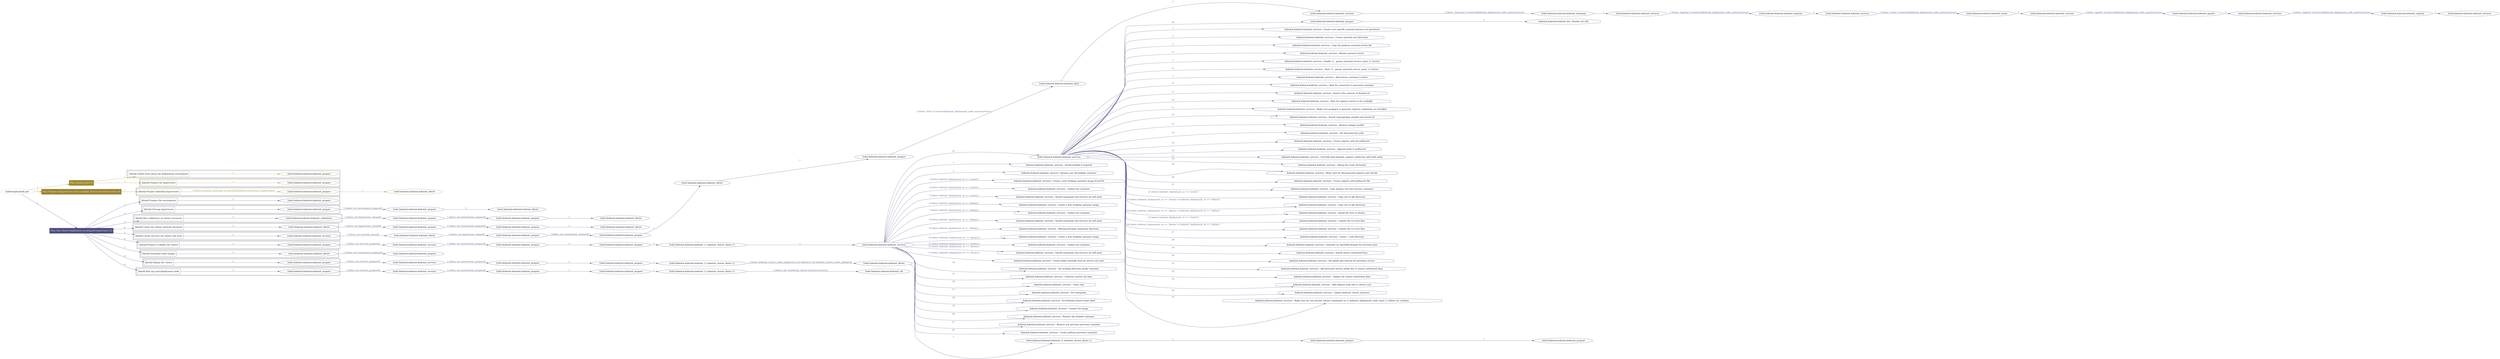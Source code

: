 digraph {
	graph [concentrate=true ordering=in rankdir=LR ratio=fill]
	edge [esep=5 sep=10]
	"kubeinit/playbook.yml" [id=root_node style=dotted]
	play_b68796ab [label="Play: Initial setup (1)" color="#a08a2c" fontcolor="#ffffff" id=play_b68796ab shape=box style=filled tooltip=localhost]
	"kubeinit/playbook.yml" -> play_b68796ab [label="1 " color="#a08a2c" fontcolor="#a08a2c" id=edge_25be5f07 labeltooltip="1 " tooltip="1 "]
	subgraph "kubeinit.kubeinit.kubeinit_prepare" {
		role_e410c166 [label="[role] kubeinit.kubeinit.kubeinit_prepare" color="#a08a2c" id=role_e410c166 tooltip="kubeinit.kubeinit.kubeinit_prepare"]
	}
	subgraph "kubeinit.kubeinit.kubeinit_prepare" {
		role_41ed76d4 [label="[role] kubeinit.kubeinit.kubeinit_prepare" color="#a08a2c" id=role_41ed76d4 tooltip="kubeinit.kubeinit.kubeinit_prepare"]
	}
	subgraph "Play: Initial setup (1)" {
		play_b68796ab -> block_044a6ae9 [label=1 color="#a08a2c" fontcolor="#a08a2c" id=edge_f254a380 labeltooltip=1 tooltip=1]
		subgraph cluster_block_044a6ae9 {
			block_044a6ae9 [label="[block] Gather facts about the deployment environment" color="#a08a2c" id=block_044a6ae9 labeltooltip="Gather facts about the deployment environment" shape=box tooltip="Gather facts about the deployment environment"]
			block_044a6ae9 -> role_e410c166 [label="1 " color="#a08a2c" fontcolor="#a08a2c" id=edge_08c1a591 labeltooltip="1 " tooltip="1 "]
		}
		play_b68796ab -> block_8f17113d [label=2 color="#a08a2c" fontcolor="#a08a2c" id=edge_cbdf1f97 labeltooltip=2 tooltip=2]
		subgraph cluster_block_8f17113d {
			block_8f17113d [label="[block] Prepare the hypervisors" color="#a08a2c" id=block_8f17113d labeltooltip="Prepare the hypervisors" shape=box tooltip="Prepare the hypervisors"]
			block_8f17113d -> role_41ed76d4 [label="1 " color="#a08a2c" fontcolor="#a08a2c" id=edge_a3ee9533 labeltooltip="1 " tooltip="1 "]
		}
	}
	play_ceca1fc5 [label="Play: Prepare all hypervisor hosts to deploy service and cluster nodes (0)" color="#9a8432" fontcolor="#ffffff" id=play_ceca1fc5 shape=box style=filled tooltip="Play: Prepare all hypervisor hosts to deploy service and cluster nodes (0)"]
	"kubeinit/playbook.yml" -> play_ceca1fc5 [label="2 " color="#9a8432" fontcolor="#9a8432" id=edge_f43f4dfe labeltooltip="2 " tooltip="2 "]
	subgraph "kubeinit.kubeinit.kubeinit_libvirt" {
		role_bb50eb4a [label="[role] kubeinit.kubeinit.kubeinit_libvirt" color="#9a8432" id=role_bb50eb4a tooltip="kubeinit.kubeinit.kubeinit_libvirt"]
	}
	subgraph "kubeinit.kubeinit.kubeinit_prepare" {
		role_4e71dbb2 [label="[role] kubeinit.kubeinit.kubeinit_prepare" color="#9a8432" id=role_4e71dbb2 tooltip="kubeinit.kubeinit.kubeinit_prepare"]
		role_4e71dbb2 -> role_bb50eb4a [label="1 " color="#9a8432" fontcolor="#9a8432" id=edge_92480f3d labeltooltip="1 " tooltip="1 "]
	}
	subgraph "Play: Prepare all hypervisor hosts to deploy service and cluster nodes (0)" {
		play_ceca1fc5 -> block_984d0815 [label=1 color="#9a8432" fontcolor="#9a8432" id=edge_50c1e1b4 labeltooltip=1 tooltip=1]
		subgraph cluster_block_984d0815 {
			block_984d0815 [label="[block] Prepare individual hypervisors" color="#9a8432" id=block_984d0815 labeltooltip="Prepare individual hypervisors" shape=box tooltip="Prepare individual hypervisors"]
			block_984d0815 -> role_4e71dbb2 [label="1 [when: inventory_hostname in hostvars['kubeinit-cluster-facts'].hypervisors]" color="#9a8432" fontcolor="#9a8432" id=edge_785cbc38 labeltooltip="1 [when: inventory_hostname in hostvars['kubeinit-cluster-facts'].hypervisors]" tooltip="1 [when: inventory_hostname in hostvars['kubeinit-cluster-facts'].hypervisors]"]
		}
	}
	play_518503e7 [label="Play: Run cluster deployment on prepared hypervisors (1)" color="#4c4f80" fontcolor="#ffffff" id=play_518503e7 shape=box style=filled tooltip=localhost]
	"kubeinit/playbook.yml" -> play_518503e7 [label="3 " color="#4c4f80" fontcolor="#4c4f80" id=edge_ce79c977 labeltooltip="3 " tooltip="3 "]
	subgraph "kubeinit.kubeinit.kubeinit_prepare" {
		role_2cca006b [label="[role] kubeinit.kubeinit.kubeinit_prepare" color="#4c4f80" id=role_2cca006b tooltip="kubeinit.kubeinit.kubeinit_prepare"]
	}
	subgraph "kubeinit.kubeinit.kubeinit_libvirt" {
		role_7e4b35f1 [label="[role] kubeinit.kubeinit.kubeinit_libvirt" color="#4c4f80" id=role_7e4b35f1 tooltip="kubeinit.kubeinit.kubeinit_libvirt"]
	}
	subgraph "kubeinit.kubeinit.kubeinit_prepare" {
		role_8ca7f635 [label="[role] kubeinit.kubeinit.kubeinit_prepare" color="#4c4f80" id=role_8ca7f635 tooltip="kubeinit.kubeinit.kubeinit_prepare"]
		role_8ca7f635 -> role_7e4b35f1 [label="1 " color="#4c4f80" fontcolor="#4c4f80" id=edge_1171fcd3 labeltooltip="1 " tooltip="1 "]
	}
	subgraph "kubeinit.kubeinit.kubeinit_prepare" {
		role_de35c45a [label="[role] kubeinit.kubeinit.kubeinit_prepare" color="#4c4f80" id=role_de35c45a tooltip="kubeinit.kubeinit.kubeinit_prepare"]
		role_de35c45a -> role_8ca7f635 [label="1 [when: not environment_prepared]" color="#4c4f80" fontcolor="#4c4f80" id=edge_431e5aa6 labeltooltip="1 [when: not environment_prepared]" tooltip="1 [when: not environment_prepared]"]
	}
	subgraph "kubeinit.kubeinit.kubeinit_libvirt" {
		role_98040bc0 [label="[role] kubeinit.kubeinit.kubeinit_libvirt" color="#4c4f80" id=role_98040bc0 tooltip="kubeinit.kubeinit.kubeinit_libvirt"]
	}
	subgraph "kubeinit.kubeinit.kubeinit_prepare" {
		role_35abf20e [label="[role] kubeinit.kubeinit.kubeinit_prepare" color="#4c4f80" id=role_35abf20e tooltip="kubeinit.kubeinit.kubeinit_prepare"]
		role_35abf20e -> role_98040bc0 [label="1 " color="#4c4f80" fontcolor="#4c4f80" id=edge_fc8ba5e0 labeltooltip="1 " tooltip="1 "]
	}
	subgraph "kubeinit.kubeinit.kubeinit_prepare" {
		role_0b19b367 [label="[role] kubeinit.kubeinit.kubeinit_prepare" color="#4c4f80" id=role_0b19b367 tooltip="kubeinit.kubeinit.kubeinit_prepare"]
		role_0b19b367 -> role_35abf20e [label="1 [when: not environment_prepared]" color="#4c4f80" fontcolor="#4c4f80" id=edge_112d4a81 labeltooltip="1 [when: not environment_prepared]" tooltip="1 [when: not environment_prepared]"]
	}
	subgraph "kubeinit.kubeinit.kubeinit_validations" {
		role_0809af36 [label="[role] kubeinit.kubeinit.kubeinit_validations" color="#4c4f80" id=role_0809af36 tooltip="kubeinit.kubeinit.kubeinit_validations"]
		role_0809af36 -> role_0b19b367 [label="1 [when: not hypervisors_cleaned]" color="#4c4f80" fontcolor="#4c4f80" id=edge_271b18f6 labeltooltip="1 [when: not hypervisors_cleaned]" tooltip="1 [when: not hypervisors_cleaned]"]
	}
	subgraph "kubeinit.kubeinit.kubeinit_libvirt" {
		role_0d5101c6 [label="[role] kubeinit.kubeinit.kubeinit_libvirt" color="#4c4f80" id=role_0d5101c6 tooltip="kubeinit.kubeinit.kubeinit_libvirt"]
	}
	subgraph "kubeinit.kubeinit.kubeinit_prepare" {
		role_dca4055a [label="[role] kubeinit.kubeinit.kubeinit_prepare" color="#4c4f80" id=role_dca4055a tooltip="kubeinit.kubeinit.kubeinit_prepare"]
		role_dca4055a -> role_0d5101c6 [label="1 " color="#4c4f80" fontcolor="#4c4f80" id=edge_fa5ad58c labeltooltip="1 " tooltip="1 "]
	}
	subgraph "kubeinit.kubeinit.kubeinit_prepare" {
		role_b9e65625 [label="[role] kubeinit.kubeinit.kubeinit_prepare" color="#4c4f80" id=role_b9e65625 tooltip="kubeinit.kubeinit.kubeinit_prepare"]
		role_b9e65625 -> role_dca4055a [label="1 [when: not environment_prepared]" color="#4c4f80" fontcolor="#4c4f80" id=edge_4cbbe4ed labeltooltip="1 [when: not environment_prepared]" tooltip="1 [when: not environment_prepared]"]
	}
	subgraph "kubeinit.kubeinit.kubeinit_libvirt" {
		role_65508b1f [label="[role] kubeinit.kubeinit.kubeinit_libvirt" color="#4c4f80" id=role_65508b1f tooltip="kubeinit.kubeinit.kubeinit_libvirt"]
		role_65508b1f -> role_b9e65625 [label="1 [when: not hypervisors_cleaned]" color="#4c4f80" fontcolor="#4c4f80" id=edge_e7ccdce6 labeltooltip="1 [when: not hypervisors_cleaned]" tooltip="1 [when: not hypervisors_cleaned]"]
	}
	subgraph "kubeinit.kubeinit.kubeinit_services" {
		role_6d577ac9 [label="[role] kubeinit.kubeinit.kubeinit_services" color="#4c4f80" id=role_6d577ac9 tooltip="kubeinit.kubeinit.kubeinit_services"]
	}
	subgraph "kubeinit.kubeinit.kubeinit_registry" {
		role_4deb207e [label="[role] kubeinit.kubeinit.kubeinit_registry" color="#4c4f80" id=role_4deb207e tooltip="kubeinit.kubeinit.kubeinit_registry"]
		role_4deb207e -> role_6d577ac9 [label="1 " color="#4c4f80" fontcolor="#4c4f80" id=edge_28d2ed7a labeltooltip="1 " tooltip="1 "]
	}
	subgraph "kubeinit.kubeinit.kubeinit_services" {
		role_e0c625a0 [label="[role] kubeinit.kubeinit.kubeinit_services" color="#4c4f80" id=role_e0c625a0 tooltip="kubeinit.kubeinit.kubeinit_services"]
		role_e0c625a0 -> role_4deb207e [label="1 [when: 'registry' in hostvars[kubeinit_deployment_node_name].services]" color="#4c4f80" fontcolor="#4c4f80" id=edge_d6959fef labeltooltip="1 [when: 'registry' in hostvars[kubeinit_deployment_node_name].services]" tooltip="1 [when: 'registry' in hostvars[kubeinit_deployment_node_name].services]"]
	}
	subgraph "kubeinit.kubeinit.kubeinit_apache" {
		role_c46a6f49 [label="[role] kubeinit.kubeinit.kubeinit_apache" color="#4c4f80" id=role_c46a6f49 tooltip="kubeinit.kubeinit.kubeinit_apache"]
		role_c46a6f49 -> role_e0c625a0 [label="1 " color="#4c4f80" fontcolor="#4c4f80" id=edge_a3e58c0a labeltooltip="1 " tooltip="1 "]
	}
	subgraph "kubeinit.kubeinit.kubeinit_services" {
		role_93e716ed [label="[role] kubeinit.kubeinit.kubeinit_services" color="#4c4f80" id=role_93e716ed tooltip="kubeinit.kubeinit.kubeinit_services"]
		role_93e716ed -> role_c46a6f49 [label="1 [when: 'apache' in hostvars[kubeinit_deployment_node_name].services]" color="#4c4f80" fontcolor="#4c4f80" id=edge_9c1b84d7 labeltooltip="1 [when: 'apache' in hostvars[kubeinit_deployment_node_name].services]" tooltip="1 [when: 'apache' in hostvars[kubeinit_deployment_node_name].services]"]
	}
	subgraph "kubeinit.kubeinit.kubeinit_nexus" {
		role_261994da [label="[role] kubeinit.kubeinit.kubeinit_nexus" color="#4c4f80" id=role_261994da tooltip="kubeinit.kubeinit.kubeinit_nexus"]
		role_261994da -> role_93e716ed [label="1 " color="#4c4f80" fontcolor="#4c4f80" id=edge_d4113e21 labeltooltip="1 " tooltip="1 "]
	}
	subgraph "kubeinit.kubeinit.kubeinit_services" {
		role_42af3f6f [label="[role] kubeinit.kubeinit.kubeinit_services" color="#4c4f80" id=role_42af3f6f tooltip="kubeinit.kubeinit.kubeinit_services"]
		role_42af3f6f -> role_261994da [label="1 [when: 'nexus' in hostvars[kubeinit_deployment_node_name].services]" color="#4c4f80" fontcolor="#4c4f80" id=edge_7c5d1ead labeltooltip="1 [when: 'nexus' in hostvars[kubeinit_deployment_node_name].services]" tooltip="1 [when: 'nexus' in hostvars[kubeinit_deployment_node_name].services]"]
	}
	subgraph "kubeinit.kubeinit.kubeinit_haproxy" {
		role_c6cfb8b5 [label="[role] kubeinit.kubeinit.kubeinit_haproxy" color="#4c4f80" id=role_c6cfb8b5 tooltip="kubeinit.kubeinit.kubeinit_haproxy"]
		role_c6cfb8b5 -> role_42af3f6f [label="1 " color="#4c4f80" fontcolor="#4c4f80" id=edge_dbe2865a labeltooltip="1 " tooltip="1 "]
	}
	subgraph "kubeinit.kubeinit.kubeinit_services" {
		role_b4ef4027 [label="[role] kubeinit.kubeinit.kubeinit_services" color="#4c4f80" id=role_b4ef4027 tooltip="kubeinit.kubeinit.kubeinit_services"]
		role_b4ef4027 -> role_c6cfb8b5 [label="1 [when: 'haproxy' in hostvars[kubeinit_deployment_node_name].services]" color="#4c4f80" fontcolor="#4c4f80" id=edge_e72c4bad labeltooltip="1 [when: 'haproxy' in hostvars[kubeinit_deployment_node_name].services]" tooltip="1 [when: 'haproxy' in hostvars[kubeinit_deployment_node_name].services]"]
	}
	subgraph "kubeinit.kubeinit.kubeinit_dnsmasq" {
		role_deda32ce [label="[role] kubeinit.kubeinit.kubeinit_dnsmasq" color="#4c4f80" id=role_deda32ce tooltip="kubeinit.kubeinit.kubeinit_dnsmasq"]
		role_deda32ce -> role_b4ef4027 [label="1 " color="#4c4f80" fontcolor="#4c4f80" id=edge_cc487074 labeltooltip="1 " tooltip="1 "]
	}
	subgraph "kubeinit.kubeinit.kubeinit_services" {
		role_39c262cc [label="[role] kubeinit.kubeinit.kubeinit_services" color="#4c4f80" id=role_39c262cc tooltip="kubeinit.kubeinit.kubeinit_services"]
		role_39c262cc -> role_deda32ce [label="1 [when: 'dnsmasq' in hostvars[kubeinit_deployment_node_name].services]" color="#4c4f80" fontcolor="#4c4f80" id=edge_a6983a1e labeltooltip="1 [when: 'dnsmasq' in hostvars[kubeinit_deployment_node_name].services]" tooltip="1 [when: 'dnsmasq' in hostvars[kubeinit_deployment_node_name].services]"]
	}
	subgraph "kubeinit.kubeinit.kubeinit_bind" {
		role_b33f8c11 [label="[role] kubeinit.kubeinit.kubeinit_bind" color="#4c4f80" id=role_b33f8c11 tooltip="kubeinit.kubeinit.kubeinit_bind"]
		role_b33f8c11 -> role_39c262cc [label="1 " color="#4c4f80" fontcolor="#4c4f80" id=edge_633c5f49 labeltooltip="1 " tooltip="1 "]
	}
	subgraph "kubeinit.kubeinit.kubeinit_prepare" {
		role_f2d00fb5 [label="[role] kubeinit.kubeinit.kubeinit_prepare" color="#4c4f80" id=role_f2d00fb5 tooltip="kubeinit.kubeinit.kubeinit_prepare"]
		role_f2d00fb5 -> role_b33f8c11 [label="1 [when: 'bind' in hostvars[kubeinit_deployment_node_name].services]" color="#4c4f80" fontcolor="#4c4f80" id=edge_466478c9 labeltooltip="1 [when: 'bind' in hostvars[kubeinit_deployment_node_name].services]" tooltip="1 [when: 'bind' in hostvars[kubeinit_deployment_node_name].services]"]
	}
	subgraph "kubeinit.kubeinit.kubeinit_libvirt" {
		role_d660575b [label="[role] kubeinit.kubeinit.kubeinit_libvirt" color="#4c4f80" id=role_d660575b tooltip="kubeinit.kubeinit.kubeinit_libvirt"]
		role_d660575b -> role_f2d00fb5 [label="1 " color="#4c4f80" fontcolor="#4c4f80" id=edge_c25c3110 labeltooltip="1 " tooltip="1 "]
	}
	subgraph "kubeinit.kubeinit.kubeinit_prepare" {
		role_e6586500 [label="[role] kubeinit.kubeinit.kubeinit_prepare" color="#4c4f80" id=role_e6586500 tooltip="kubeinit.kubeinit.kubeinit_prepare"]
		role_e6586500 -> role_d660575b [label="1 " color="#4c4f80" fontcolor="#4c4f80" id=edge_f3b4880f labeltooltip="1 " tooltip="1 "]
	}
	subgraph "kubeinit.kubeinit.kubeinit_prepare" {
		role_a7628f52 [label="[role] kubeinit.kubeinit.kubeinit_prepare" color="#4c4f80" id=role_a7628f52 tooltip="kubeinit.kubeinit.kubeinit_prepare"]
		role_a7628f52 -> role_e6586500 [label="1 [when: not environment_prepared]" color="#4c4f80" fontcolor="#4c4f80" id=edge_6bf35305 labeltooltip="1 [when: not environment_prepared]" tooltip="1 [when: not environment_prepared]"]
	}
	subgraph "kubeinit.kubeinit.kubeinit_libvirt" {
		role_9c574d89 [label="[role] kubeinit.kubeinit.kubeinit_libvirt" color="#4c4f80" id=role_9c574d89 tooltip="kubeinit.kubeinit.kubeinit_libvirt"]
		role_9c574d89 -> role_a7628f52 [label="1 [when: not hypervisors_cleaned]" color="#4c4f80" fontcolor="#4c4f80" id=edge_ac0ee99d labeltooltip="1 [when: not hypervisors_cleaned]" tooltip="1 [when: not hypervisors_cleaned]"]
	}
	subgraph "kubeinit.kubeinit.kubeinit_services" {
		role_0f2e64b0 [label="[role] kubeinit.kubeinit.kubeinit_services" color="#4c4f80" id=role_0f2e64b0 tooltip="kubeinit.kubeinit.kubeinit_services"]
		role_0f2e64b0 -> role_9c574d89 [label="1 [when: not network_created]" color="#4c4f80" fontcolor="#4c4f80" id=edge_236c05a8 labeltooltip="1 [when: not network_created]" tooltip="1 [when: not network_created]"]
	}
	subgraph "kubeinit.kubeinit.kubeinit_prepare" {
		role_84e01b5f [label="[role] kubeinit.kubeinit.kubeinit_prepare" color="#4c4f80" id=role_84e01b5f tooltip="kubeinit.kubeinit.kubeinit_prepare"]
		task_14c2570a [label="kubeinit.kubeinit.kubeinit_kid : Render net info" color="#4c4f80" id=task_14c2570a shape=octagon tooltip="kubeinit.kubeinit.kubeinit_kid : Render net info"]
		role_84e01b5f -> task_14c2570a [label="1 " color="#4c4f80" fontcolor="#4c4f80" id=edge_dc295b1c labeltooltip="1 " tooltip="1 "]
	}
	subgraph "kubeinit.kubeinit.kubeinit_services" {
		role_a9496e97 [label="[role] kubeinit.kubeinit.kubeinit_services" color="#4c4f80" id=role_a9496e97 tooltip="kubeinit.kubeinit.kubeinit_services"]
		task_d8ffea2e [label="kubeinit.kubeinit.kubeinit_services : Ensure user specific systemd instance are persistent" color="#4c4f80" id=task_d8ffea2e shape=octagon tooltip="kubeinit.kubeinit.kubeinit_services : Ensure user specific systemd instance are persistent"]
		role_a9496e97 -> task_d8ffea2e [label="1 " color="#4c4f80" fontcolor="#4c4f80" id=edge_1bb3afb7 labeltooltip="1 " tooltip="1 "]
		task_e5b74451 [label="kubeinit.kubeinit.kubeinit_services : Create systemd user directory" color="#4c4f80" id=task_e5b74451 shape=octagon tooltip="kubeinit.kubeinit.kubeinit_services : Create systemd user directory"]
		role_a9496e97 -> task_e5b74451 [label="2 " color="#4c4f80" fontcolor="#4c4f80" id=edge_38acd53c labeltooltip="2 " tooltip="2 "]
		task_3e7891a4 [label="kubeinit.kubeinit.kubeinit_services : Copy the podman systemd service file" color="#4c4f80" id=task_3e7891a4 shape=octagon tooltip="kubeinit.kubeinit.kubeinit_services : Copy the podman systemd service file"]
		role_a9496e97 -> task_3e7891a4 [label="3 " color="#4c4f80" fontcolor="#4c4f80" id=edge_425b29f4 labeltooltip="3 " tooltip="3 "]
		task_1310acb1 [label="kubeinit.kubeinit.kubeinit_services : Reload systemd service" color="#4c4f80" id=task_1310acb1 shape=octagon tooltip="kubeinit.kubeinit.kubeinit_services : Reload systemd service"]
		role_a9496e97 -> task_1310acb1 [label="4 " color="#4c4f80" fontcolor="#4c4f80" id=edge_1cf7fdca labeltooltip="4 " tooltip="4 "]
		task_f31de05a [label="kubeinit.kubeinit.kubeinit_services : Enable {{ _param_systemd_service_name }}.service" color="#4c4f80" id=task_f31de05a shape=octagon tooltip="kubeinit.kubeinit.kubeinit_services : Enable {{ _param_systemd_service_name }}.service"]
		role_a9496e97 -> task_f31de05a [label="5 " color="#4c4f80" fontcolor="#4c4f80" id=edge_4091d55a labeltooltip="5 " tooltip="5 "]
		task_dc5ad19a [label="kubeinit.kubeinit.kubeinit_services : Start {{ _param_systemd_service_name }}.service" color="#4c4f80" id=task_dc5ad19a shape=octagon tooltip="kubeinit.kubeinit.kubeinit_services : Start {{ _param_systemd_service_name }}.service"]
		role_a9496e97 -> task_dc5ad19a [label="6 " color="#4c4f80" fontcolor="#4c4f80" id=edge_ed34123d labeltooltip="6 " tooltip="6 "]
		task_2c697e78 [label="kubeinit.kubeinit.kubeinit_services : Add remote container to hosts" color="#4c4f80" id=task_2c697e78 shape=octagon tooltip="kubeinit.kubeinit.kubeinit_services : Add remote container to hosts"]
		role_a9496e97 -> task_2c697e78 [label="7 " color="#4c4f80" fontcolor="#4c4f80" id=edge_2a64ab96 labeltooltip="7 " tooltip="7 "]
		task_2789d5c6 [label="kubeinit.kubeinit.kubeinit_services : Wait for connection to provision container" color="#4c4f80" id=task_2789d5c6 shape=octagon tooltip="kubeinit.kubeinit.kubeinit_services : Wait for connection to provision container"]
		role_a9496e97 -> task_2789d5c6 [label="8 " color="#4c4f80" fontcolor="#4c4f80" id=edge_ce45ab00 labeltooltip="8 " tooltip="8 "]
		task_04f98e12 [label="kubeinit.kubeinit.kubeinit_services : Read in the contents of domain.crt" color="#4c4f80" id=task_04f98e12 shape=octagon tooltip="kubeinit.kubeinit.kubeinit_services : Read in the contents of domain.crt"]
		role_a9496e97 -> task_04f98e12 [label="9 " color="#4c4f80" fontcolor="#4c4f80" id=edge_33508b0f labeltooltip="9 " tooltip="9 "]
		task_27d2c057 [label="kubeinit.kubeinit.kubeinit_services : Wait for registry service to be available" color="#4c4f80" id=task_27d2c057 shape=octagon tooltip="kubeinit.kubeinit.kubeinit_services : Wait for registry service to be available"]
		role_a9496e97 -> task_27d2c057 [label="10 " color="#4c4f80" fontcolor="#4c4f80" id=edge_8bcabfd8 labeltooltip="10 " tooltip="10 "]
		task_51c7593f [label="kubeinit.kubeinit.kubeinit_services : Make sure packages to generate registry credentials are installed" color="#4c4f80" id=task_51c7593f shape=octagon tooltip="kubeinit.kubeinit.kubeinit_services : Make sure packages to generate registry credentials are installed"]
		role_a9496e97 -> task_51c7593f [label="11 " color="#4c4f80" fontcolor="#4c4f80" id=edge_873e4b30 labeltooltip="11 " tooltip="11 "]
		task_72d1ad0c [label="kubeinit.kubeinit.kubeinit_services : Install cryptography, passlib and nexus3-cli" color="#4c4f80" id=task_72d1ad0c shape=octagon tooltip="kubeinit.kubeinit.kubeinit_services : Install cryptography, passlib and nexus3-cli"]
		role_a9496e97 -> task_72d1ad0c [label="12 " color="#4c4f80" fontcolor="#4c4f80" id=edge_918a5737 labeltooltip="12 " tooltip="12 "]
		task_d5447b2c [label="kubeinit.kubeinit.kubeinit_services : Remove nologin marker" color="#4c4f80" id=task_d5447b2c shape=octagon tooltip="kubeinit.kubeinit.kubeinit_services : Remove nologin marker"]
		role_a9496e97 -> task_d5447b2c [label="13 " color="#4c4f80" fontcolor="#4c4f80" id=edge_b9a02235 labeltooltip="13 " tooltip="13 "]
		task_6ad57b97 [label="kubeinit.kubeinit.kubeinit_services : Set disconnected_auth" color="#4c4f80" id=task_6ad57b97 shape=octagon tooltip="kubeinit.kubeinit.kubeinit_services : Set disconnected_auth"]
		role_a9496e97 -> task_6ad57b97 [label="14 " color="#4c4f80" fontcolor="#4c4f80" id=edge_c1711f25 labeltooltip="14 " tooltip="14 "]
		task_c99dafb1 [label="kubeinit.kubeinit.kubeinit_services : Create registry auth for pullsecret" color="#4c4f80" id=task_c99dafb1 shape=octagon tooltip="kubeinit.kubeinit.kubeinit_services : Create registry auth for pullsecret"]
		role_a9496e97 -> task_c99dafb1 [label="15 " color="#4c4f80" fontcolor="#4c4f80" id=edge_ec49e14f labeltooltip="15 " tooltip="15 "]
		task_8c6ed324 [label="kubeinit.kubeinit.kubeinit_services : Append auths to pullsecret" color="#4c4f80" id=task_8c6ed324 shape=octagon tooltip="kubeinit.kubeinit.kubeinit_services : Append auths to pullsecret"]
		role_a9496e97 -> task_8c6ed324 [label="16 " color="#4c4f80" fontcolor="#4c4f80" id=edge_15a16399 labeltooltip="16 " tooltip="16 "]
		task_f9ff0d16 [label="kubeinit.kubeinit.kubeinit_services : Override final kubeinit_registry_pullsecret with both auths" color="#4c4f80" id=task_f9ff0d16 shape=octagon tooltip="kubeinit.kubeinit.kubeinit_services : Override final kubeinit_registry_pullsecret with both auths"]
		role_a9496e97 -> task_f9ff0d16 [label="17 " color="#4c4f80" fontcolor="#4c4f80" id=edge_3b9a50ac labeltooltip="17 " tooltip="17 "]
		task_929d9320 [label="kubeinit.kubeinit.kubeinit_services : Debug the creds dictionary" color="#4c4f80" id=task_929d9320 shape=octagon tooltip="kubeinit.kubeinit.kubeinit_services : Debug the creds dictionary"]
		role_a9496e97 -> task_929d9320 [label="18 " color="#4c4f80" fontcolor="#4c4f80" id=edge_6c0fd897 labeltooltip="18 " tooltip="18 "]
		task_b50f0877 [label="kubeinit.kubeinit.kubeinit_services : Write auth for disconnected registry auth details" color="#4c4f80" id=task_b50f0877 shape=octagon tooltip="kubeinit.kubeinit.kubeinit_services : Write auth for disconnected registry auth details"]
		role_a9496e97 -> task_b50f0877 [label="19 " color="#4c4f80" fontcolor="#4c4f80" id=edge_99c8932e labeltooltip="19 " tooltip="19 "]
		task_6919cdf3 [label="kubeinit.kubeinit.kubeinit_services : Create registry auth pullsecret file" color="#4c4f80" id=task_6919cdf3 shape=octagon tooltip="kubeinit.kubeinit.kubeinit_services : Create registry auth pullsecret file"]
		role_a9496e97 -> task_6919cdf3 [label="20 " color="#4c4f80" fontcolor="#4c4f80" id=edge_4073c90f labeltooltip="20 " tooltip="20 "]
		task_160a8122 [label="kubeinit.kubeinit.kubeinit_services : Copy domain cert into services container" color="#4c4f80" id=task_160a8122 shape=octagon tooltip="kubeinit.kubeinit.kubeinit_services : Copy domain cert into services container"]
		role_a9496e97 -> task_160a8122 [label="21 " color="#4c4f80" fontcolor="#4c4f80" id=edge_9b3d4bb2 labeltooltip="21 " tooltip="21 "]
		task_86498d28 [label="kubeinit.kubeinit.kubeinit_services : Copy cert to pki directory" color="#4c4f80" id=task_86498d28 shape=octagon tooltip="kubeinit.kubeinit.kubeinit_services : Copy cert to pki directory"]
		role_a9496e97 -> task_86498d28 [label="22 [when: kubeinit_deployment_os == 'centos']" color="#4c4f80" fontcolor="#4c4f80" id=edge_42cb86e6 labeltooltip="22 [when: kubeinit_deployment_os == 'centos']" tooltip="22 [when: kubeinit_deployment_os == 'centos']"]
		task_57d2697c [label="kubeinit.kubeinit.kubeinit_services : Copy cert to pki directory" color="#4c4f80" id=task_57d2697c shape=octagon tooltip="kubeinit.kubeinit.kubeinit_services : Copy cert to pki directory"]
		role_a9496e97 -> task_57d2697c [label="23 [when: kubeinit_deployment_os == 'ubuntu' or kubeinit_deployment_os == 'debian']" color="#4c4f80" fontcolor="#4c4f80" id=edge_eb07f82e labeltooltip="23 [when: kubeinit_deployment_os == 'ubuntu' or kubeinit_deployment_os == 'debian']" tooltip="23 [when: kubeinit_deployment_os == 'ubuntu' or kubeinit_deployment_os == 'debian']"]
		task_71aaa95f [label="kubeinit.kubeinit.kubeinit_services : Install all certs in ubuntu" color="#4c4f80" id=task_71aaa95f shape=octagon tooltip="kubeinit.kubeinit.kubeinit_services : Install all certs in ubuntu"]
		role_a9496e97 -> task_71aaa95f [label="24 [when: kubeinit_deployment_os == 'ubuntu' or kubeinit_deployment_os == 'debian']" color="#4c4f80" fontcolor="#4c4f80" id=edge_706e505f labeltooltip="24 [when: kubeinit_deployment_os == 'ubuntu' or kubeinit_deployment_os == 'debian']" tooltip="24 [when: kubeinit_deployment_os == 'ubuntu' or kubeinit_deployment_os == 'debian']"]
		task_6b0f3ea2 [label="kubeinit.kubeinit.kubeinit_services : Update the CA trust files" color="#4c4f80" id=task_6b0f3ea2 shape=octagon tooltip="kubeinit.kubeinit.kubeinit_services : Update the CA trust files"]
		role_a9496e97 -> task_6b0f3ea2 [label="25 [when: kubeinit_deployment_os == 'centos']" color="#4c4f80" fontcolor="#4c4f80" id=edge_0cf52094 labeltooltip="25 [when: kubeinit_deployment_os == 'centos']" tooltip="25 [when: kubeinit_deployment_os == 'centos']"]
		task_1d5fe1cf [label="kubeinit.kubeinit.kubeinit_services : Update the CA trust files" color="#4c4f80" id=task_1d5fe1cf shape=octagon tooltip="kubeinit.kubeinit.kubeinit_services : Update the CA trust files"]
		role_a9496e97 -> task_1d5fe1cf [label="26 [when: kubeinit_deployment_os == 'ubuntu' or kubeinit_deployment_os == 'debian']" color="#4c4f80" fontcolor="#4c4f80" id=edge_78639d3c labeltooltip="26 [when: kubeinit_deployment_os == 'ubuntu' or kubeinit_deployment_os == 'debian']" tooltip="26 [when: kubeinit_deployment_os == 'ubuntu' or kubeinit_deployment_os == 'debian']"]
		task_fd0cd88c [label="kubeinit.kubeinit.kubeinit_services : Create ~/.ssh directory" color="#4c4f80" id=task_fd0cd88c shape=octagon tooltip="kubeinit.kubeinit.kubeinit_services : Create ~/.ssh directory"]
		role_a9496e97 -> task_fd0cd88c [label="27 " color="#4c4f80" fontcolor="#4c4f80" id=edge_b4c786c6 labeltooltip="27 " tooltip="27 "]
		task_c38cda15 [label="kubeinit.kubeinit.kubeinit_services : Generate an OpenSSH keypair for provision host" color="#4c4f80" id=task_c38cda15 shape=octagon tooltip="kubeinit.kubeinit.kubeinit_services : Generate an OpenSSH keypair for provision host"]
		role_a9496e97 -> task_c38cda15 [label="28 " color="#4c4f80" fontcolor="#4c4f80" id=edge_4c99925d labeltooltip="28 " tooltip="28 "]
		task_b341d425 [label="kubeinit.kubeinit.kubeinit_services : Install cluster authorized keys" color="#4c4f80" id=task_b341d425 shape=octagon tooltip="kubeinit.kubeinit.kubeinit_services : Install cluster authorized keys"]
		role_a9496e97 -> task_b341d425 [label="29 " color="#4c4f80" fontcolor="#4c4f80" id=edge_0b728816 labeltooltip="29 " tooltip="29 "]
		task_4a6f7ad3 [label="kubeinit.kubeinit.kubeinit_services : Set public_key hostvar for provision service" color="#4c4f80" id=task_4a6f7ad3 shape=octagon tooltip="kubeinit.kubeinit.kubeinit_services : Set public_key hostvar for provision service"]
		role_a9496e97 -> task_4a6f7ad3 [label="30 " color="#4c4f80" fontcolor="#4c4f80" id=edge_7cfbabcc labeltooltip="30 " tooltip="30 "]
		task_182fe842 [label="kubeinit.kubeinit.kubeinit_services : Add provision service public key to cluster authorized_keys" color="#4c4f80" id=task_182fe842 shape=octagon tooltip="kubeinit.kubeinit.kubeinit_services : Add provision service public key to cluster authorized_keys"]
		role_a9496e97 -> task_182fe842 [label="31 " color="#4c4f80" fontcolor="#4c4f80" id=edge_5808b257 labeltooltip="31 " tooltip="31 "]
		task_e3fbea44 [label="kubeinit.kubeinit.kubeinit_services : Update the cluster authorized_keys" color="#4c4f80" id=task_e3fbea44 shape=octagon tooltip="kubeinit.kubeinit.kubeinit_services : Update the cluster authorized_keys"]
		role_a9496e97 -> task_e3fbea44 [label="32 " color="#4c4f80" fontcolor="#4c4f80" id=edge_a506f248 labeltooltip="32 " tooltip="32 "]
		task_c30bbae9 [label="kubeinit.kubeinit.kubeinit_services : Add registry auth info to cluster vars" color="#4c4f80" id=task_c30bbae9 shape=octagon tooltip="kubeinit.kubeinit.kubeinit_services : Add registry auth info to cluster vars"]
		role_a9496e97 -> task_c30bbae9 [label="33 " color="#4c4f80" fontcolor="#4c4f80" id=edge_7dc44443 labeltooltip="33 " tooltip="33 "]
		task_1019d194 [label="kubeinit.kubeinit.kubeinit_services : Update kubeinit_cluster_hostvars" color="#4c4f80" id=task_1019d194 shape=octagon tooltip="kubeinit.kubeinit.kubeinit_services : Update kubeinit_cluster_hostvars"]
		role_a9496e97 -> task_1019d194 [label="34 " color="#4c4f80" fontcolor="#4c4f80" id=edge_50d87b78 labeltooltip="34 " tooltip="34 "]
		task_278e176b [label="kubeinit.kubeinit.kubeinit_services : Make sure we can execute remote commands on {{ kubeinit_deployment_node_name }} before we continue" color="#4c4f80" id=task_278e176b shape=octagon tooltip="kubeinit.kubeinit.kubeinit_services : Make sure we can execute remote commands on {{ kubeinit_deployment_node_name }} before we continue"]
		role_a9496e97 -> task_278e176b [label="35 " color="#4c4f80" fontcolor="#4c4f80" id=edge_f3634055 labeltooltip="35 " tooltip="35 "]
		role_a9496e97 -> role_84e01b5f [label="36 " color="#4c4f80" fontcolor="#4c4f80" id=edge_b11fe8ba labeltooltip="36 " tooltip="36 "]
	}
	subgraph "kubeinit.kubeinit.kubeinit_services" {
		role_8bf3c627 [label="[role] kubeinit.kubeinit.kubeinit_services" color="#4c4f80" id=role_8bf3c627 tooltip="kubeinit.kubeinit.kubeinit_services"]
		task_b641eca2 [label="kubeinit.kubeinit.kubeinit_services : Install buildah if required" color="#4c4f80" id=task_b641eca2 shape=octagon tooltip="kubeinit.kubeinit.kubeinit_services : Install buildah if required"]
		role_8bf3c627 -> task_b641eca2 [label="1 " color="#4c4f80" fontcolor="#4c4f80" id=edge_c6f69c91 labeltooltip="1 " tooltip="1 "]
		task_647fa014 [label="kubeinit.kubeinit.kubeinit_services : Remove any old buildah container" color="#4c4f80" id=task_647fa014 shape=octagon tooltip="kubeinit.kubeinit.kubeinit_services : Remove any old buildah container"]
		role_8bf3c627 -> task_647fa014 [label="2 " color="#4c4f80" fontcolor="#4c4f80" id=edge_795b74aa labeltooltip="2 " tooltip="2 "]
		task_a8c27ead [label="kubeinit.kubeinit.kubeinit_services : Create a new working container image (CentOS)" color="#4c4f80" id=task_a8c27ead shape=octagon tooltip="kubeinit.kubeinit.kubeinit_services : Create a new working container image (CentOS)"]
		role_8bf3c627 -> task_a8c27ead [label="3 [when: kubeinit_deployment_os == 'centos']" color="#4c4f80" fontcolor="#4c4f80" id=edge_47f04486 labeltooltip="3 [when: kubeinit_deployment_os == 'centos']" tooltip="3 [when: kubeinit_deployment_os == 'centos']"]
		task_992f3104 [label="kubeinit.kubeinit.kubeinit_services : Update the container" color="#4c4f80" id=task_992f3104 shape=octagon tooltip="kubeinit.kubeinit.kubeinit_services : Update the container"]
		role_8bf3c627 -> task_992f3104 [label="4 [when: kubeinit_deployment_os == 'centos']" color="#4c4f80" fontcolor="#4c4f80" id=edge_828f3619 labeltooltip="4 [when: kubeinit_deployment_os == 'centos']" tooltip="4 [when: kubeinit_deployment_os == 'centos']"]
		task_b3786926 [label="kubeinit.kubeinit.kubeinit_services : Install commands and services we will need" color="#4c4f80" id=task_b3786926 shape=octagon tooltip="kubeinit.kubeinit.kubeinit_services : Install commands and services we will need"]
		role_8bf3c627 -> task_b3786926 [label="5 [when: kubeinit_deployment_os == 'centos']" color="#4c4f80" fontcolor="#4c4f80" id=edge_89a8c7a6 labeltooltip="5 [when: kubeinit_deployment_os == 'centos']" tooltip="5 [when: kubeinit_deployment_os == 'centos']"]
		task_b04fd134 [label="kubeinit.kubeinit.kubeinit_services : Create a new working container image" color="#4c4f80" id=task_b04fd134 shape=octagon tooltip="kubeinit.kubeinit.kubeinit_services : Create a new working container image"]
		role_8bf3c627 -> task_b04fd134 [label="6 [when: kubeinit_deployment_os == 'debian']" color="#4c4f80" fontcolor="#4c4f80" id=edge_5e59b47e labeltooltip="6 [when: kubeinit_deployment_os == 'debian']" tooltip="6 [when: kubeinit_deployment_os == 'debian']"]
		task_a87be8be [label="kubeinit.kubeinit.kubeinit_services : Update the container" color="#4c4f80" id=task_a87be8be shape=octagon tooltip="kubeinit.kubeinit.kubeinit_services : Update the container"]
		role_8bf3c627 -> task_a87be8be [label="7 [when: kubeinit_deployment_os == 'debian']" color="#4c4f80" fontcolor="#4c4f80" id=edge_236e418c labeltooltip="7 [when: kubeinit_deployment_os == 'debian']" tooltip="7 [when: kubeinit_deployment_os == 'debian']"]
		task_42b4fd47 [label="kubeinit.kubeinit.kubeinit_services : Install commands and services we will need" color="#4c4f80" id=task_42b4fd47 shape=octagon tooltip="kubeinit.kubeinit.kubeinit_services : Install commands and services we will need"]
		role_8bf3c627 -> task_42b4fd47 [label="8 [when: kubeinit_deployment_os == 'debian']" color="#4c4f80" fontcolor="#4c4f80" id=edge_84e5e237 labeltooltip="8 [when: kubeinit_deployment_os == 'debian']" tooltip="8 [when: kubeinit_deployment_os == 'debian']"]
		task_78518bde [label="kubeinit.kubeinit.kubeinit_services : Missing privilege separation directory" color="#4c4f80" id=task_78518bde shape=octagon tooltip="kubeinit.kubeinit.kubeinit_services : Missing privilege separation directory"]
		role_8bf3c627 -> task_78518bde [label="9 [when: kubeinit_deployment_os == 'debian']" color="#4c4f80" fontcolor="#4c4f80" id=edge_a194f4fd labeltooltip="9 [when: kubeinit_deployment_os == 'debian']" tooltip="9 [when: kubeinit_deployment_os == 'debian']"]
		task_bfe17773 [label="kubeinit.kubeinit.kubeinit_services : Create a new working container image" color="#4c4f80" id=task_bfe17773 shape=octagon tooltip="kubeinit.kubeinit.kubeinit_services : Create a new working container image"]
		role_8bf3c627 -> task_bfe17773 [label="10 [when: kubeinit_deployment_os == 'ubuntu']" color="#4c4f80" fontcolor="#4c4f80" id=edge_d18b2a1a labeltooltip="10 [when: kubeinit_deployment_os == 'ubuntu']" tooltip="10 [when: kubeinit_deployment_os == 'ubuntu']"]
		task_fda65853 [label="kubeinit.kubeinit.kubeinit_services : Update the container" color="#4c4f80" id=task_fda65853 shape=octagon tooltip="kubeinit.kubeinit.kubeinit_services : Update the container"]
		role_8bf3c627 -> task_fda65853 [label="11 [when: kubeinit_deployment_os == 'ubuntu']" color="#4c4f80" fontcolor="#4c4f80" id=edge_1cdff4e7 labeltooltip="11 [when: kubeinit_deployment_os == 'ubuntu']" tooltip="11 [when: kubeinit_deployment_os == 'ubuntu']"]
		task_20706310 [label="kubeinit.kubeinit.kubeinit_services : Install commands and services we will need" color="#4c4f80" id=task_20706310 shape=octagon tooltip="kubeinit.kubeinit.kubeinit_services : Install commands and services we will need"]
		role_8bf3c627 -> task_20706310 [label="12 [when: kubeinit_deployment_os == 'ubuntu']" color="#4c4f80" fontcolor="#4c4f80" id=edge_9563f26b labeltooltip="12 [when: kubeinit_deployment_os == 'ubuntu']" tooltip="12 [when: kubeinit_deployment_os == 'ubuntu']"]
		task_6e33072c [label="kubeinit.kubeinit.kubeinit_services : Create folder normally done by service ssh start" color="#4c4f80" id=task_6e33072c shape=octagon tooltip="kubeinit.kubeinit.kubeinit_services : Create folder normally done by service ssh start"]
		role_8bf3c627 -> task_6e33072c [label="13 [when: kubeinit_deployment_os == 'ubuntu']" color="#4c4f80" fontcolor="#4c4f80" id=edge_1dff038a labeltooltip="13 [when: kubeinit_deployment_os == 'ubuntu']" tooltip="13 [when: kubeinit_deployment_os == 'ubuntu']"]
		task_75974280 [label="kubeinit.kubeinit.kubeinit_services : Set working directory inside container" color="#4c4f80" id=task_75974280 shape=octagon tooltip="kubeinit.kubeinit.kubeinit_services : Set working directory inside container"]
		role_8bf3c627 -> task_75974280 [label="14 " color="#4c4f80" fontcolor="#4c4f80" id=edge_f1f626fa labeltooltip="14 " tooltip="14 "]
		task_a8d060a6 [label="kubeinit.kubeinit.kubeinit_services : Generate system ssh keys" color="#4c4f80" id=task_a8d060a6 shape=octagon tooltip="kubeinit.kubeinit.kubeinit_services : Generate system ssh keys"]
		role_8bf3c627 -> task_a8d060a6 [label="15 " color="#4c4f80" fontcolor="#4c4f80" id=edge_2f37c8ec labeltooltip="15 " tooltip="15 "]
		task_3da9fd34 [label="kubeinit.kubeinit.kubeinit_services : Clear cmd" color="#4c4f80" id=task_3da9fd34 shape=octagon tooltip="kubeinit.kubeinit.kubeinit_services : Clear cmd"]
		role_8bf3c627 -> task_3da9fd34 [label="16 " color="#4c4f80" fontcolor="#4c4f80" id=edge_8f348118 labeltooltip="16 " tooltip="16 "]
		task_89e5f392 [label="kubeinit.kubeinit.kubeinit_services : Set entrypoint" color="#4c4f80" id=task_89e5f392 shape=octagon tooltip="kubeinit.kubeinit.kubeinit_services : Set entrypoint"]
		role_8bf3c627 -> task_89e5f392 [label="17 " color="#4c4f80" fontcolor="#4c4f80" id=edge_65e60197 labeltooltip="17 " tooltip="17 "]
		task_e5b21796 [label="kubeinit.kubeinit.kubeinit_services : Set kubeinit-cluster-name label" color="#4c4f80" id=task_e5b21796 shape=octagon tooltip="kubeinit.kubeinit.kubeinit_services : Set kubeinit-cluster-name label"]
		role_8bf3c627 -> task_e5b21796 [label="18 " color="#4c4f80" fontcolor="#4c4f80" id=edge_46ae551c labeltooltip="18 " tooltip="18 "]
		task_7d3a488b [label="kubeinit.kubeinit.kubeinit_services : Commit the image" color="#4c4f80" id=task_7d3a488b shape=octagon tooltip="kubeinit.kubeinit.kubeinit_services : Commit the image"]
		role_8bf3c627 -> task_7d3a488b [label="19 " color="#4c4f80" fontcolor="#4c4f80" id=edge_a66084f1 labeltooltip="19 " tooltip="19 "]
		task_6ea06913 [label="kubeinit.kubeinit.kubeinit_services : Remove the buildah container" color="#4c4f80" id=task_6ea06913 shape=octagon tooltip="kubeinit.kubeinit.kubeinit_services : Remove the buildah container"]
		role_8bf3c627 -> task_6ea06913 [label="20 " color="#4c4f80" fontcolor="#4c4f80" id=edge_43ec5066 labeltooltip="20 " tooltip="20 "]
		task_1762af7c [label="kubeinit.kubeinit.kubeinit_services : Remove any previous provision container" color="#4c4f80" id=task_1762af7c shape=octagon tooltip="kubeinit.kubeinit.kubeinit_services : Remove any previous provision container"]
		role_8bf3c627 -> task_1762af7c [label="21 " color="#4c4f80" fontcolor="#4c4f80" id=edge_b947a1d6 labeltooltip="21 " tooltip="21 "]
		task_29c32161 [label="kubeinit.kubeinit.kubeinit_services : Create podman provision container" color="#4c4f80" id=task_29c32161 shape=octagon tooltip="kubeinit.kubeinit.kubeinit_services : Create podman provision container"]
		role_8bf3c627 -> task_29c32161 [label="22 " color="#4c4f80" fontcolor="#4c4f80" id=edge_14e601b9 labeltooltip="22 " tooltip="22 "]
		role_8bf3c627 -> role_a9496e97 [label="23 " color="#4c4f80" fontcolor="#4c4f80" id=edge_d794744d labeltooltip="23 " tooltip="23 "]
	}
	subgraph "kubeinit.kubeinit.kubeinit_{{ kubeinit_cluster_distro }}" {
		role_18047096 [label="[role] kubeinit.kubeinit.kubeinit_{{ kubeinit_cluster_distro }}" color="#4c4f80" id=role_18047096 tooltip="kubeinit.kubeinit.kubeinit_{{ kubeinit_cluster_distro }}"]
		role_18047096 -> role_8bf3c627 [label="1 " color="#4c4f80" fontcolor="#4c4f80" id=edge_11dfd6cd labeltooltip="1 " tooltip="1 "]
	}
	subgraph "kubeinit.kubeinit.kubeinit_prepare" {
		role_ce59cbfd [label="[role] kubeinit.kubeinit.kubeinit_prepare" color="#4c4f80" id=role_ce59cbfd tooltip="kubeinit.kubeinit.kubeinit_prepare"]
		role_ce59cbfd -> role_18047096 [label="1 " color="#4c4f80" fontcolor="#4c4f80" id=edge_b2bf50aa labeltooltip="1 " tooltip="1 "]
	}
	subgraph "kubeinit.kubeinit.kubeinit_prepare" {
		role_92be43ad [label="[role] kubeinit.kubeinit.kubeinit_prepare" color="#4c4f80" id=role_92be43ad tooltip="kubeinit.kubeinit.kubeinit_prepare"]
		role_92be43ad -> role_ce59cbfd [label="1 " color="#4c4f80" fontcolor="#4c4f80" id=edge_7d44fb81 labeltooltip="1 " tooltip="1 "]
	}
	subgraph "kubeinit.kubeinit.kubeinit_services" {
		role_1a528ae5 [label="[role] kubeinit.kubeinit.kubeinit_services" color="#4c4f80" id=role_1a528ae5 tooltip="kubeinit.kubeinit.kubeinit_services"]
		role_1a528ae5 -> role_92be43ad [label="1 [when: not environment_prepared]" color="#4c4f80" fontcolor="#4c4f80" id=edge_8406e0be labeltooltip="1 [when: not environment_prepared]" tooltip="1 [when: not environment_prepared]"]
	}
	subgraph "kubeinit.kubeinit.kubeinit_prepare" {
		role_3efc09d2 [label="[role] kubeinit.kubeinit.kubeinit_prepare" color="#4c4f80" id=role_3efc09d2 tooltip="kubeinit.kubeinit.kubeinit_prepare"]
		role_3efc09d2 -> role_1a528ae5 [label="1 [when: not services_prepared]" color="#4c4f80" fontcolor="#4c4f80" id=edge_27ea662c labeltooltip="1 [when: not services_prepared]" tooltip="1 [when: not services_prepared]"]
	}
	subgraph "kubeinit.kubeinit.kubeinit_prepare" {
		role_f05121e6 [label="[role] kubeinit.kubeinit.kubeinit_prepare" color="#4c4f80" id=role_f05121e6 tooltip="kubeinit.kubeinit.kubeinit_prepare"]
	}
	subgraph "kubeinit.kubeinit.kubeinit_libvirt" {
		role_6ed38573 [label="[role] kubeinit.kubeinit.kubeinit_libvirt" color="#4c4f80" id=role_6ed38573 tooltip="kubeinit.kubeinit.kubeinit_libvirt"]
		role_6ed38573 -> role_f05121e6 [label="1 [when: not environment_prepared]" color="#4c4f80" fontcolor="#4c4f80" id=edge_4ff39f15 labeltooltip="1 [when: not environment_prepared]" tooltip="1 [when: not environment_prepared]"]
	}
	subgraph "kubeinit.kubeinit.kubeinit_prepare" {
		role_45c94a88 [label="[role] kubeinit.kubeinit.kubeinit_prepare" color="#4c4f80" id=role_45c94a88 tooltip="kubeinit.kubeinit.kubeinit_prepare"]
	}
	subgraph "kubeinit.kubeinit.kubeinit_prepare" {
		role_a08ab8ea [label="[role] kubeinit.kubeinit.kubeinit_prepare" color="#4c4f80" id=role_a08ab8ea tooltip="kubeinit.kubeinit.kubeinit_prepare"]
		role_a08ab8ea -> role_45c94a88 [label="1 " color="#4c4f80" fontcolor="#4c4f80" id=edge_721461c3 labeltooltip="1 " tooltip="1 "]
	}
	subgraph "kubeinit.kubeinit.kubeinit_{{ kubeinit_cluster_distro }}" {
		role_3b777e19 [label="[role] kubeinit.kubeinit.kubeinit_{{ kubeinit_cluster_distro }}" color="#4c4f80" id=role_3b777e19 tooltip="kubeinit.kubeinit.kubeinit_{{ kubeinit_cluster_distro }}"]
		role_3b777e19 -> role_a08ab8ea [label="1 " color="#4c4f80" fontcolor="#4c4f80" id=edge_390fade8 labeltooltip="1 " tooltip="1 "]
	}
	subgraph "kubeinit.kubeinit.kubeinit_libvirt" {
		role_6a7bddf3 [label="[role] kubeinit.kubeinit.kubeinit_libvirt" color="#4c4f80" id=role_6a7bddf3 tooltip="kubeinit.kubeinit.kubeinit_libvirt"]
		role_6a7bddf3 -> role_3b777e19 [label="1 " color="#4c4f80" fontcolor="#4c4f80" id=edge_d5ce6492 labeltooltip="1 " tooltip="1 "]
	}
	subgraph "kubeinit.kubeinit.kubeinit_{{ kubeinit_cluster_distro }}" {
		role_04866ae2 [label="[role] kubeinit.kubeinit.kubeinit_{{ kubeinit_cluster_distro }}" color="#4c4f80" id=role_04866ae2 tooltip="kubeinit.kubeinit.kubeinit_{{ kubeinit_cluster_distro }}"]
		role_04866ae2 -> role_6a7bddf3 [label="1 [when: kubeinit_cluster_nodes_deployed is not defined or not kubeinit_cluster_nodes_deployed]" color="#4c4f80" fontcolor="#4c4f80" id=edge_f5e517f3 labeltooltip="1 [when: kubeinit_cluster_nodes_deployed is not defined or not kubeinit_cluster_nodes_deployed]" tooltip="1 [when: kubeinit_cluster_nodes_deployed is not defined or not kubeinit_cluster_nodes_deployed]"]
	}
	subgraph "kubeinit.kubeinit.kubeinit_prepare" {
		role_2cf6c9f4 [label="[role] kubeinit.kubeinit.kubeinit_prepare" color="#4c4f80" id=role_2cf6c9f4 tooltip="kubeinit.kubeinit.kubeinit_prepare"]
		role_2cf6c9f4 -> role_04866ae2 [label="1 " color="#4c4f80" fontcolor="#4c4f80" id=edge_5d8fa4e7 labeltooltip="1 " tooltip="1 "]
	}
	subgraph "kubeinit.kubeinit.kubeinit_prepare" {
		role_9c61946c [label="[role] kubeinit.kubeinit.kubeinit_prepare" color="#4c4f80" id=role_9c61946c tooltip="kubeinit.kubeinit.kubeinit_prepare"]
		role_9c61946c -> role_2cf6c9f4 [label="1 " color="#4c4f80" fontcolor="#4c4f80" id=edge_2e725510 labeltooltip="1 " tooltip="1 "]
	}
	subgraph "kubeinit.kubeinit.kubeinit_services" {
		role_6f122389 [label="[role] kubeinit.kubeinit.kubeinit_services" color="#4c4f80" id=role_6f122389 tooltip="kubeinit.kubeinit.kubeinit_services"]
		role_6f122389 -> role_9c61946c [label="1 [when: not environment_prepared]" color="#4c4f80" fontcolor="#4c4f80" id=edge_b891ecd7 labeltooltip="1 [when: not environment_prepared]" tooltip="1 [when: not environment_prepared]"]
	}
	subgraph "kubeinit.kubeinit.kubeinit_prepare" {
		role_c4c94a29 [label="[role] kubeinit.kubeinit.kubeinit_prepare" color="#4c4f80" id=role_c4c94a29 tooltip="kubeinit.kubeinit.kubeinit_prepare"]
		role_c4c94a29 -> role_6f122389 [label="1 [when: not services_prepared]" color="#4c4f80" fontcolor="#4c4f80" id=edge_a789a7db labeltooltip="1 [when: not services_prepared]" tooltip="1 [when: not services_prepared]"]
	}
	subgraph "kubeinit.kubeinit.kubeinit_nfs" {
		role_1406a5a0 [label="[role] kubeinit.kubeinit.kubeinit_nfs" color="#4c4f80" id=role_1406a5a0 tooltip="kubeinit.kubeinit.kubeinit_nfs"]
	}
	subgraph "kubeinit.kubeinit.kubeinit_{{ kubeinit_cluster_distro }}" {
		role_396cf139 [label="[role] kubeinit.kubeinit.kubeinit_{{ kubeinit_cluster_distro }}" color="#4c4f80" id=role_396cf139 tooltip="kubeinit.kubeinit.kubeinit_{{ kubeinit_cluster_distro }}"]
		role_396cf139 -> role_1406a5a0 [label="1 [when: 'nfs' in kubeinit_cluster_hostvars.services]" color="#4c4f80" fontcolor="#4c4f80" id=edge_77ed755e labeltooltip="1 [when: 'nfs' in kubeinit_cluster_hostvars.services]" tooltip="1 [when: 'nfs' in kubeinit_cluster_hostvars.services]"]
	}
	subgraph "kubeinit.kubeinit.kubeinit_prepare" {
		role_733b63d7 [label="[role] kubeinit.kubeinit.kubeinit_prepare" color="#4c4f80" id=role_733b63d7 tooltip="kubeinit.kubeinit.kubeinit_prepare"]
		role_733b63d7 -> role_396cf139 [label="1 " color="#4c4f80" fontcolor="#4c4f80" id=edge_a6b1e86b labeltooltip="1 " tooltip="1 "]
	}
	subgraph "kubeinit.kubeinit.kubeinit_prepare" {
		role_bdb0d111 [label="[role] kubeinit.kubeinit.kubeinit_prepare" color="#4c4f80" id=role_bdb0d111 tooltip="kubeinit.kubeinit.kubeinit_prepare"]
		role_bdb0d111 -> role_733b63d7 [label="1 " color="#4c4f80" fontcolor="#4c4f80" id=edge_a288d99c labeltooltip="1 " tooltip="1 "]
	}
	subgraph "kubeinit.kubeinit.kubeinit_services" {
		role_4b8097b6 [label="[role] kubeinit.kubeinit.kubeinit_services" color="#4c4f80" id=role_4b8097b6 tooltip="kubeinit.kubeinit.kubeinit_services"]
		role_4b8097b6 -> role_bdb0d111 [label="1 [when: not environment_prepared]" color="#4c4f80" fontcolor="#4c4f80" id=edge_720b503e labeltooltip="1 [when: not environment_prepared]" tooltip="1 [when: not environment_prepared]"]
	}
	subgraph "kubeinit.kubeinit.kubeinit_prepare" {
		role_de05c816 [label="[role] kubeinit.kubeinit.kubeinit_prepare" color="#4c4f80" id=role_de05c816 tooltip="kubeinit.kubeinit.kubeinit_prepare"]
		role_de05c816 -> role_4b8097b6 [label="1 [when: not services_prepared]" color="#4c4f80" fontcolor="#4c4f80" id=edge_194b6b57 labeltooltip="1 [when: not services_prepared]" tooltip="1 [when: not services_prepared]"]
	}
	subgraph "Play: Run cluster deployment on prepared hypervisors (1)" {
		play_518503e7 -> block_929b62ca [label=1 color="#4c4f80" fontcolor="#4c4f80" id=edge_e1c661c9 labeltooltip=1 tooltip=1]
		subgraph cluster_block_929b62ca {
			block_929b62ca [label="[block] Prepare the environment" color="#4c4f80" id=block_929b62ca labeltooltip="Prepare the environment" shape=box tooltip="Prepare the environment"]
			block_929b62ca -> role_2cca006b [label="1 " color="#4c4f80" fontcolor="#4c4f80" id=edge_fe327ce7 labeltooltip="1 " tooltip="1 "]
		}
		play_518503e7 -> block_2dbb50f8 [label=2 color="#4c4f80" fontcolor="#4c4f80" id=edge_4c8fc833 labeltooltip=2 tooltip=2]
		subgraph cluster_block_2dbb50f8 {
			block_2dbb50f8 [label="[block] Cleanup hypervisors" color="#4c4f80" id=block_2dbb50f8 labeltooltip="Cleanup hypervisors" shape=box tooltip="Cleanup hypervisors"]
			block_2dbb50f8 -> role_de35c45a [label="1 " color="#4c4f80" fontcolor="#4c4f80" id=edge_1aa4bf06 labeltooltip="1 " tooltip="1 "]
		}
		play_518503e7 -> block_f3159b3f [label=3 color="#4c4f80" fontcolor="#4c4f80" id=edge_b6dfc956 labeltooltip=3 tooltip=3]
		subgraph cluster_block_f3159b3f {
			block_f3159b3f [label="[block] Run validations on cluster resources" color="#4c4f80" id=block_f3159b3f labeltooltip="Run validations on cluster resources" shape=box tooltip="Run validations on cluster resources"]
			block_f3159b3f -> role_0809af36 [label="1 " color="#4c4f80" fontcolor="#4c4f80" id=edge_0346deec labeltooltip="1 " tooltip="1 "]
		}
		play_518503e7 -> block_3016e56a [label=4 color="#4c4f80" fontcolor="#4c4f80" id=edge_9c257a07 labeltooltip=4 tooltip=4]
		subgraph cluster_block_3016e56a {
			block_3016e56a [label="[block] Create the cluster network resources" color="#4c4f80" id=block_3016e56a labeltooltip="Create the cluster network resources" shape=box tooltip="Create the cluster network resources"]
			block_3016e56a -> role_65508b1f [label="1 " color="#4c4f80" fontcolor="#4c4f80" id=edge_75f75152 labeltooltip="1 " tooltip="1 "]
		}
		play_518503e7 -> block_03550d63 [label=5 color="#4c4f80" fontcolor="#4c4f80" id=edge_bd8b2d28 labeltooltip=5 tooltip=5]
		subgraph cluster_block_03550d63 {
			block_03550d63 [label="[block] Create services the cluster will need" color="#4c4f80" id=block_03550d63 labeltooltip="Create services the cluster will need" shape=box tooltip="Create services the cluster will need"]
			block_03550d63 -> role_0f2e64b0 [label="1 " color="#4c4f80" fontcolor="#4c4f80" id=edge_de7ddd58 labeltooltip="1 " tooltip="1 "]
		}
		play_518503e7 -> block_b0b9ff43 [label=6 color="#4c4f80" fontcolor="#4c4f80" id=edge_0e65ed8e labeltooltip=6 tooltip=6]
		subgraph cluster_block_b0b9ff43 {
			block_b0b9ff43 [label="[block] Prepare to deploy the cluster" color="#4c4f80" id=block_b0b9ff43 labeltooltip="Prepare to deploy the cluster" shape=box tooltip="Prepare to deploy the cluster"]
			block_b0b9ff43 -> role_3efc09d2 [label="1 " color="#4c4f80" fontcolor="#4c4f80" id=edge_4364eba6 labeltooltip="1 " tooltip="1 "]
		}
		play_518503e7 -> block_9a23bc90 [label=7 color="#4c4f80" fontcolor="#4c4f80" id=edge_c232269f labeltooltip=7 tooltip=7]
		subgraph cluster_block_9a23bc90 {
			block_9a23bc90 [label="[block] Download cloud images" color="#4c4f80" id=block_9a23bc90 labeltooltip="Download cloud images" shape=box tooltip="Download cloud images"]
			block_9a23bc90 -> role_6ed38573 [label="1 " color="#4c4f80" fontcolor="#4c4f80" id=edge_53860c8d labeltooltip="1 " tooltip="1 "]
		}
		play_518503e7 -> block_066c005e [label=8 color="#4c4f80" fontcolor="#4c4f80" id=edge_c45f6894 labeltooltip=8 tooltip=8]
		subgraph cluster_block_066c005e {
			block_066c005e [label="[block] Deploy the cluster" color="#4c4f80" id=block_066c005e labeltooltip="Deploy the cluster" shape=box tooltip="Deploy the cluster"]
			block_066c005e -> role_c4c94a29 [label="1 " color="#4c4f80" fontcolor="#4c4f80" id=edge_54341baf labeltooltip="1 " tooltip="1 "]
		}
		play_518503e7 -> block_52e08f2e [label=9 color="#4c4f80" fontcolor="#4c4f80" id=edge_163b64e2 labeltooltip=9 tooltip=9]
		subgraph cluster_block_52e08f2e {
			block_52e08f2e [label="[block] Run any post-deployment tasks" color="#4c4f80" id=block_52e08f2e labeltooltip="Run any post-deployment tasks" shape=box tooltip="Run any post-deployment tasks"]
			block_52e08f2e -> role_de05c816 [label="1 " color="#4c4f80" fontcolor="#4c4f80" id=edge_e4a06281 labeltooltip="1 " tooltip="1 "]
		}
	}
}
